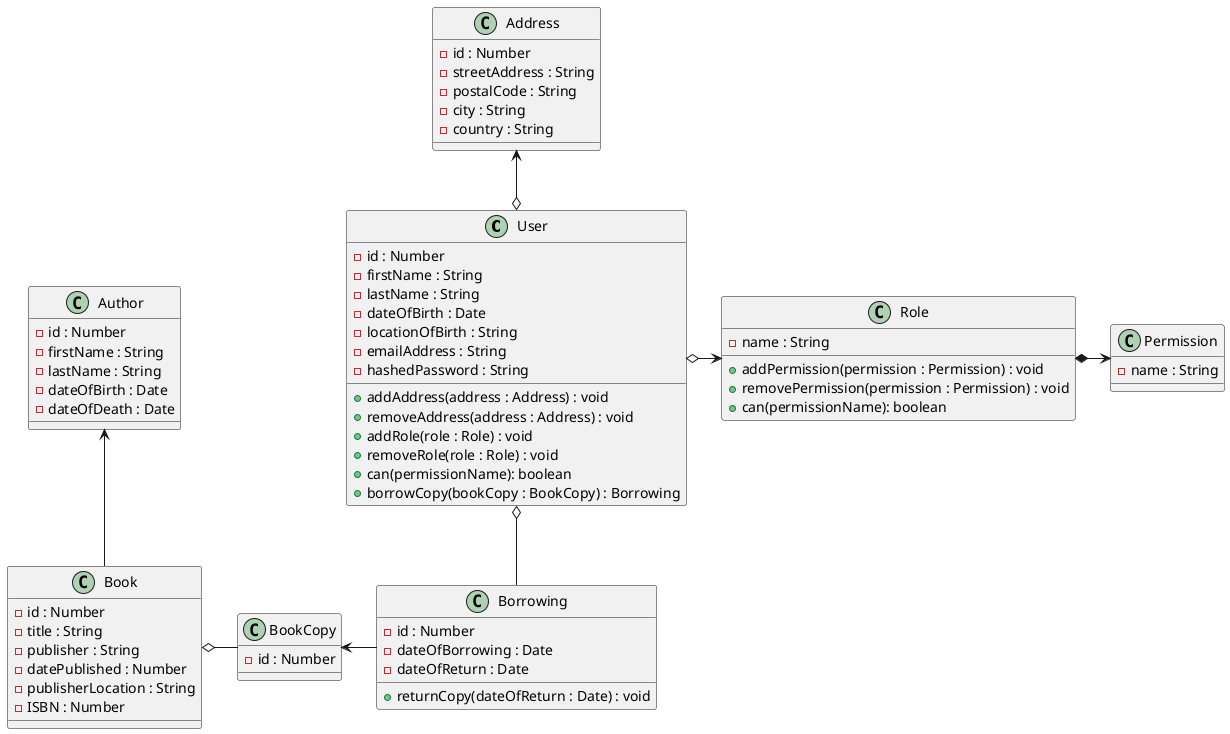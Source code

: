 @startuml good-diagram
class User {
    -id : Number
    -firstName : String
    -lastName : String
    -dateOfBirth : Date
    -locationOfBirth : String
    -emailAddress : String
    -hashedPassword : String
    +addAddress(address : Address) : void
    +removeAddress(address : Address) : void
    +addRole(role : Role) : void
    +removeRole(role : Role) : void
    +can(permissionName): boolean
    +borrowCopy(bookCopy : BookCopy) : Borrowing
}
class Address {
    -id : Number
    -streetAddress : String
    -postalCode : String
    -city : String
    -country : String
}
class Book {
    -id : Number
    -title : String
    -publisher : String
    -datePublished : Number
    -publisherLocation : String
    -ISBN : Number
}
class BookCopy {
    -id : Number
}
class Author {
    -id : Number
    -firstName : String
    -lastName : String
    -dateOfBirth : Date
    -dateOfDeath : Date
}
class Borrowing {
    -id : Number
    -dateOfBorrowing : Date
    -dateOfReturn : Date
    +returnCopy(dateOfReturn : Date) : void
}
class Permission {
    -name : String
}
class Role {
    -name : String
    +addPermission(permission : Permission) : void
    +removePermission(permission : Permission) : void
    +can(permissionName): boolean
}
Author <-- Book
Book o- BookCopy
BookCopy <- Borrowing
User o-- Borrowing
Address <--o User
User o-> Role
Role *-> Permission
@enduml